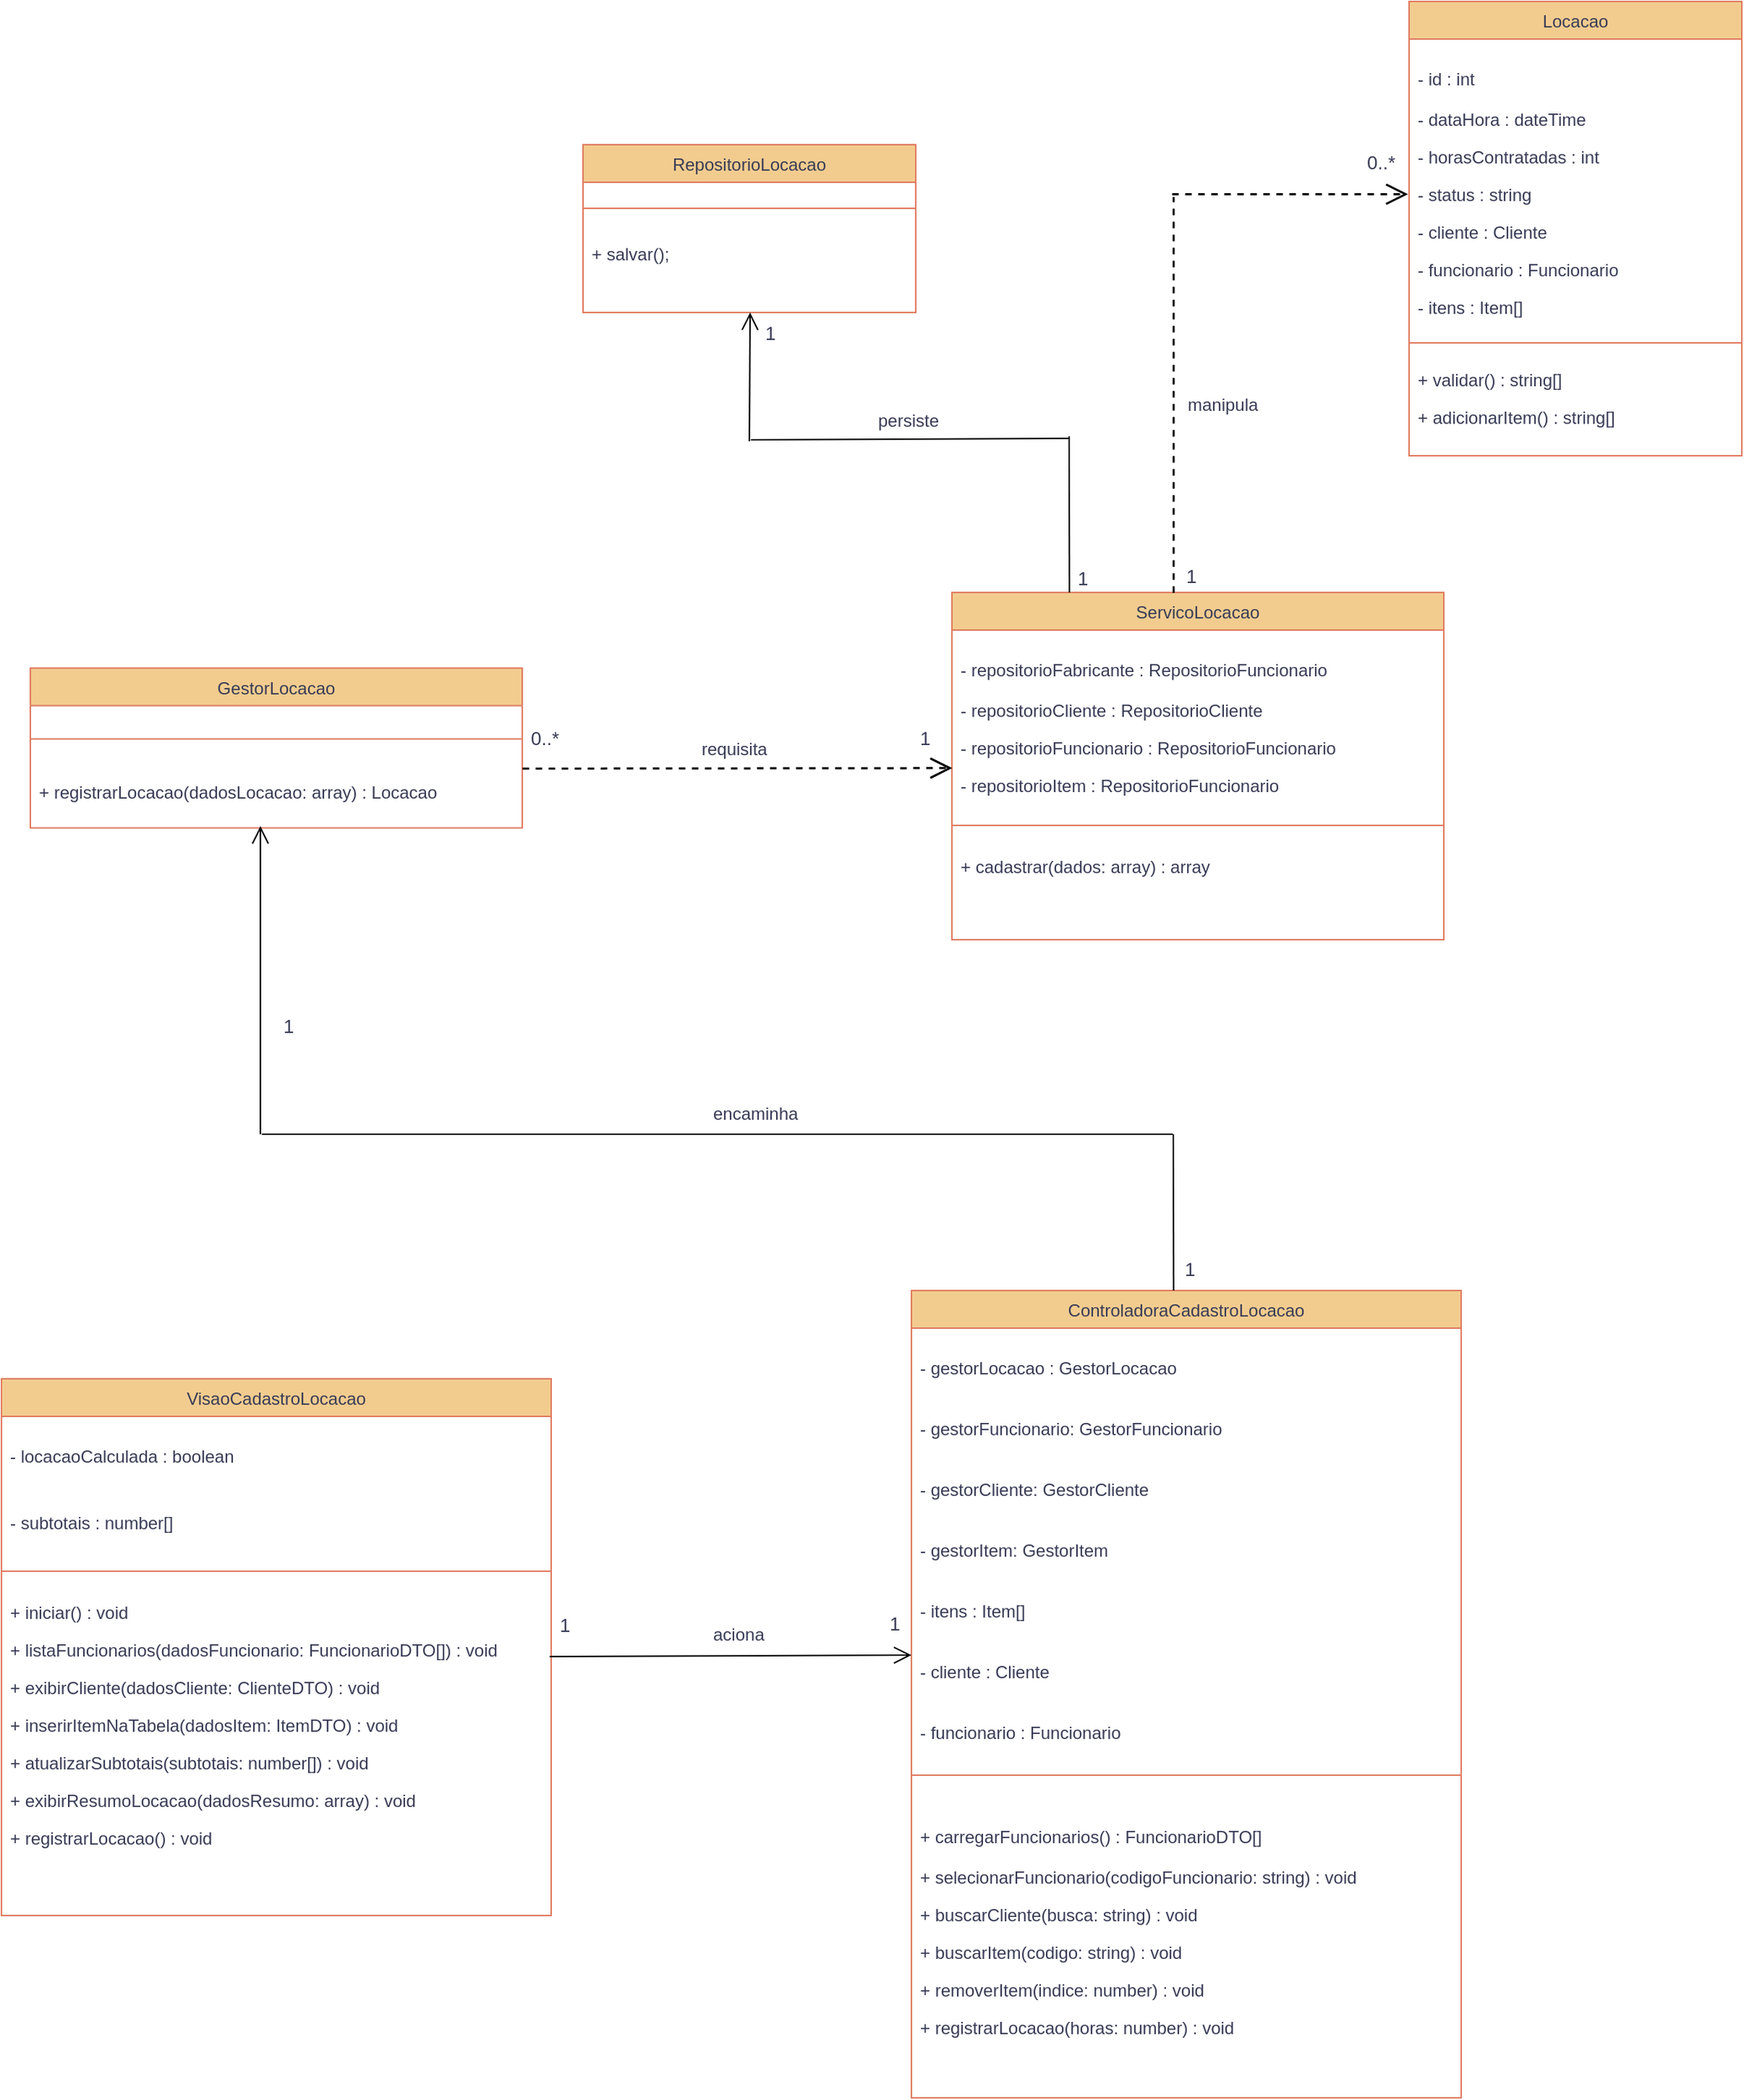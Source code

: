 <mxfile version="27.1.4">
  <diagram id="C5RBs43oDa-KdzZeNtuy" name="Page-1">
    <mxGraphModel dx="983" dy="1687" grid="1" gridSize="18" guides="1" tooltips="1" connect="1" arrows="1" fold="1" page="1" pageScale="1" pageWidth="827" pageHeight="1169" math="0" shadow="0">
      <root>
        <mxCell id="WIyWlLk6GJQsqaUBKTNV-0" />
        <mxCell id="WIyWlLk6GJQsqaUBKTNV-1" parent="WIyWlLk6GJQsqaUBKTNV-0" />
        <mxCell id="kagNfTHLd-AzjVWpu5lo-22" value="RepositorioLocacao" style="swimlane;fontStyle=0;align=center;verticalAlign=top;childLayout=stackLayout;horizontal=1;startSize=26;horizontalStack=0;resizeParent=1;resizeLast=0;collapsible=1;marginBottom=0;rounded=0;shadow=0;strokeWidth=1;labelBackgroundColor=none;fillColor=#F2CC8F;strokeColor=#E07A5F;fontColor=#393C56;perimeterSpacing=0;" parent="WIyWlLk6GJQsqaUBKTNV-1" vertex="1">
          <mxGeometry x="600" y="-504" width="230" height="116" as="geometry">
            <mxRectangle x="230" y="140" width="160" height="26" as="alternateBounds" />
          </mxGeometry>
        </mxCell>
        <mxCell id="kagNfTHLd-AzjVWpu5lo-24" value="" style="line;html=1;strokeWidth=1;align=left;verticalAlign=middle;spacingTop=-1;spacingLeft=3;spacingRight=3;rotatable=1;labelPosition=right;points=[];portConstraint=eastwest;movable=1;resizable=1;deletable=1;editable=1;locked=0;connectable=1;labelBackgroundColor=none;fillColor=#F2CC8F;strokeColor=#E07A5F;fontColor=#393C56;" parent="kagNfTHLd-AzjVWpu5lo-22" vertex="1">
          <mxGeometry y="26" width="230" height="36" as="geometry" />
        </mxCell>
        <mxCell id="kagNfTHLd-AzjVWpu5lo-29" value="+ salvar();" style="text;align=left;verticalAlign=top;spacingLeft=4;spacingRight=4;overflow=hidden;rotatable=0;points=[[0,0.5],[1,0.5]];portConstraint=eastwest;rounded=0;shadow=0;html=0;labelBackgroundColor=none;fontColor=#393C56;" parent="kagNfTHLd-AzjVWpu5lo-22" vertex="1">
          <mxGeometry y="62" width="230" height="44" as="geometry" />
        </mxCell>
        <mxCell id="kagNfTHLd-AzjVWpu5lo-38" value="GestorLocacao" style="swimlane;fontStyle=0;align=center;verticalAlign=top;childLayout=stackLayout;horizontal=1;startSize=26;horizontalStack=0;resizeParent=1;resizeLast=0;collapsible=1;marginBottom=0;rounded=0;shadow=0;strokeWidth=1;labelBackgroundColor=none;fillColor=#F2CC8F;strokeColor=#E07A5F;fontColor=#393C56;perimeterSpacing=0;" parent="WIyWlLk6GJQsqaUBKTNV-1" vertex="1">
          <mxGeometry x="218" y="-142.25" width="340" height="110.5" as="geometry">
            <mxRectangle x="230" y="140" width="160" height="26" as="alternateBounds" />
          </mxGeometry>
        </mxCell>
        <mxCell id="kagNfTHLd-AzjVWpu5lo-40" value="" style="line;html=1;strokeWidth=1;align=left;verticalAlign=middle;spacingTop=-1;spacingLeft=3;spacingRight=3;rotatable=1;labelPosition=right;points=[];portConstraint=eastwest;movable=1;resizable=1;deletable=1;editable=1;locked=0;connectable=1;labelBackgroundColor=none;fillColor=#F2CC8F;strokeColor=#E07A5F;fontColor=#393C56;" parent="kagNfTHLd-AzjVWpu5lo-38" vertex="1">
          <mxGeometry y="26" width="340" height="46" as="geometry" />
        </mxCell>
        <mxCell id="6hpvukDDI9iX6RYFW3JA-12" value="+ registrarLocacao(dadosLocacao: array) : Locacao" style="text;align=left;verticalAlign=top;spacingLeft=4;spacingRight=4;overflow=hidden;rotatable=0;points=[[0,0.5],[1,0.5]];portConstraint=eastwest;rounded=0;shadow=0;html=0;labelBackgroundColor=none;fontColor=#393C56;" parent="kagNfTHLd-AzjVWpu5lo-38" vertex="1">
          <mxGeometry y="72" width="340" height="26" as="geometry" />
        </mxCell>
        <mxCell id="kagNfTHLd-AzjVWpu5lo-48" value="ControladoraCadastroLocacao" style="swimlane;fontStyle=0;align=center;verticalAlign=top;childLayout=stackLayout;horizontal=1;startSize=26;horizontalStack=0;resizeParent=1;resizeLast=0;collapsible=1;marginBottom=0;rounded=0;shadow=0;strokeWidth=1;labelBackgroundColor=none;fillColor=#F2CC8F;strokeColor=#E07A5F;fontColor=#393C56;perimeterSpacing=0;" parent="WIyWlLk6GJQsqaUBKTNV-1" vertex="1">
          <mxGeometry x="827" y="288" width="380" height="558" as="geometry">
            <mxRectangle x="230" y="140" width="160" height="26" as="alternateBounds" />
          </mxGeometry>
        </mxCell>
        <mxCell id="kagNfTHLd-AzjVWpu5lo-49" value="&#xa;- gestorLocacao : GestorLocacao" style="text;align=left;verticalAlign=top;spacingLeft=4;spacingRight=4;overflow=hidden;rotatable=0;points=[[0,0.5],[1,0.5]];portConstraint=eastwest;rounded=0;shadow=0;html=0;labelBackgroundColor=none;fontColor=#393C56;" parent="kagNfTHLd-AzjVWpu5lo-48" vertex="1">
          <mxGeometry y="26" width="380" height="42" as="geometry" />
        </mxCell>
        <mxCell id="97XKhYF0tcPtRtX-NgZ1-0" value="&#xa;- gestorFuncionario: GestorFuncionario" style="text;align=left;verticalAlign=top;spacingLeft=4;spacingRight=4;overflow=hidden;rotatable=0;points=[[0,0.5],[1,0.5]];portConstraint=eastwest;rounded=0;shadow=0;html=0;labelBackgroundColor=none;fontColor=#393C56;" vertex="1" parent="kagNfTHLd-AzjVWpu5lo-48">
          <mxGeometry y="68" width="380" height="42" as="geometry" />
        </mxCell>
        <mxCell id="97XKhYF0tcPtRtX-NgZ1-1" value="&#xa;- gestorCliente: GestorCliente" style="text;align=left;verticalAlign=top;spacingLeft=4;spacingRight=4;overflow=hidden;rotatable=0;points=[[0,0.5],[1,0.5]];portConstraint=eastwest;rounded=0;shadow=0;html=0;labelBackgroundColor=none;fontColor=#393C56;" vertex="1" parent="kagNfTHLd-AzjVWpu5lo-48">
          <mxGeometry y="110" width="380" height="42" as="geometry" />
        </mxCell>
        <mxCell id="97XKhYF0tcPtRtX-NgZ1-2" value="&#xa;- gestorItem: GestorItem" style="text;align=left;verticalAlign=top;spacingLeft=4;spacingRight=4;overflow=hidden;rotatable=0;points=[[0,0.5],[1,0.5]];portConstraint=eastwest;rounded=0;shadow=0;html=0;labelBackgroundColor=none;fontColor=#393C56;" vertex="1" parent="kagNfTHLd-AzjVWpu5lo-48">
          <mxGeometry y="152" width="380" height="42" as="geometry" />
        </mxCell>
        <mxCell id="6hpvukDDI9iX6RYFW3JA-7" value="&#xa;- itens : Item[]" style="text;align=left;verticalAlign=top;spacingLeft=4;spacingRight=4;overflow=hidden;rotatable=0;points=[[0,0.5],[1,0.5]];portConstraint=eastwest;rounded=0;shadow=0;html=0;labelBackgroundColor=none;fontColor=#393C56;" parent="kagNfTHLd-AzjVWpu5lo-48" vertex="1">
          <mxGeometry y="194" width="380" height="42" as="geometry" />
        </mxCell>
        <mxCell id="6hpvukDDI9iX6RYFW3JA-9" value="&#xa;- cliente : Cliente" style="text;align=left;verticalAlign=top;spacingLeft=4;spacingRight=4;overflow=hidden;rotatable=0;points=[[0,0.5],[1,0.5]];portConstraint=eastwest;rounded=0;shadow=0;html=0;labelBackgroundColor=none;fontColor=#393C56;" parent="kagNfTHLd-AzjVWpu5lo-48" vertex="1">
          <mxGeometry y="236" width="380" height="42" as="geometry" />
        </mxCell>
        <mxCell id="6hpvukDDI9iX6RYFW3JA-8" value="&#xa;- funcionario : Funcionario" style="text;align=left;verticalAlign=top;spacingLeft=4;spacingRight=4;overflow=hidden;rotatable=0;points=[[0,0.5],[1,0.5]];portConstraint=eastwest;rounded=0;shadow=0;html=0;labelBackgroundColor=none;fontColor=#393C56;" parent="kagNfTHLd-AzjVWpu5lo-48" vertex="1">
          <mxGeometry y="278" width="380" height="42" as="geometry" />
        </mxCell>
        <mxCell id="kagNfTHLd-AzjVWpu5lo-52" value="" style="line;html=1;strokeWidth=1;align=left;verticalAlign=middle;spacingTop=-1;spacingLeft=3;spacingRight=3;rotatable=1;labelPosition=right;points=[];portConstraint=eastwest;movable=1;resizable=1;deletable=1;editable=1;locked=0;connectable=1;labelBackgroundColor=none;fillColor=#F2CC8F;strokeColor=#E07A5F;fontColor=#393C56;" parent="kagNfTHLd-AzjVWpu5lo-48" vertex="1">
          <mxGeometry y="320" width="380" height="30" as="geometry" />
        </mxCell>
        <mxCell id="6hpvukDDI9iX6RYFW3JA-5" value="&#xa;+ carregarFuncionarios() : FuncionarioDTO[]" style="text;align=left;verticalAlign=top;spacingLeft=4;spacingRight=4;overflow=hidden;rotatable=0;points=[[0,0.5],[1,0.5]];portConstraint=eastwest;rounded=0;shadow=0;html=0;labelBackgroundColor=none;fontColor=#393C56;" parent="kagNfTHLd-AzjVWpu5lo-48" vertex="1">
          <mxGeometry y="350" width="380" height="42" as="geometry" />
        </mxCell>
        <mxCell id="kagNfTHLd-AzjVWpu5lo-59" value="+ selecionarFuncionario(codigoFuncionario: string) : void" style="text;align=left;verticalAlign=top;spacingLeft=4;spacingRight=4;overflow=hidden;rotatable=0;points=[[0,0.5],[1,0.5]];portConstraint=eastwest;rounded=0;shadow=0;html=0;labelBackgroundColor=none;fontColor=#393C56;" parent="kagNfTHLd-AzjVWpu5lo-48" vertex="1">
          <mxGeometry y="392" width="380" height="26" as="geometry" />
        </mxCell>
        <mxCell id="kagNfTHLd-AzjVWpu5lo-53" value="+ buscarCliente(busca: string) : void" style="text;align=left;verticalAlign=top;spacingLeft=4;spacingRight=4;overflow=hidden;rotatable=0;points=[[0,0.5],[1,0.5]];portConstraint=eastwest;rounded=0;shadow=0;html=0;labelBackgroundColor=none;fontColor=#393C56;" parent="kagNfTHLd-AzjVWpu5lo-48" vertex="1">
          <mxGeometry y="418" width="380" height="26" as="geometry" />
        </mxCell>
        <mxCell id="kagNfTHLd-AzjVWpu5lo-54" value="+ buscarItem(codigo: string) : void" style="text;align=left;verticalAlign=top;spacingLeft=4;spacingRight=4;overflow=hidden;rotatable=0;points=[[0,0.5],[1,0.5]];portConstraint=eastwest;rounded=0;shadow=0;html=0;labelBackgroundColor=none;fontColor=#393C56;" parent="kagNfTHLd-AzjVWpu5lo-48" vertex="1">
          <mxGeometry y="444" width="380" height="26" as="geometry" />
        </mxCell>
        <mxCell id="6hpvukDDI9iX6RYFW3JA-10" value="+ removerItem(indice: number) : void" style="text;align=left;verticalAlign=top;spacingLeft=4;spacingRight=4;overflow=hidden;rotatable=0;points=[[0,0.5],[1,0.5]];portConstraint=eastwest;rounded=0;shadow=0;html=0;labelBackgroundColor=none;fontColor=#393C56;" parent="kagNfTHLd-AzjVWpu5lo-48" vertex="1">
          <mxGeometry y="470" width="380" height="26" as="geometry" />
        </mxCell>
        <mxCell id="kagNfTHLd-AzjVWpu5lo-55" value="+ registrarLocacao(horas: number) : void" style="text;align=left;verticalAlign=top;spacingLeft=4;spacingRight=4;overflow=hidden;rotatable=0;points=[[0,0.5],[1,0.5]];portConstraint=eastwest;rounded=0;shadow=0;html=0;labelBackgroundColor=none;fontColor=#393C56;" parent="kagNfTHLd-AzjVWpu5lo-48" vertex="1">
          <mxGeometry y="496" width="380" height="38" as="geometry" />
        </mxCell>
        <mxCell id="kagNfTHLd-AzjVWpu5lo-60" value="VisaoCadastroLocacao" style="swimlane;fontStyle=0;align=center;verticalAlign=top;childLayout=stackLayout;horizontal=1;startSize=26;horizontalStack=0;resizeParent=1;resizeLast=0;collapsible=1;marginBottom=0;rounded=0;shadow=0;strokeWidth=1;labelBackgroundColor=none;fillColor=#F2CC8F;strokeColor=#E07A5F;fontColor=#393C56;perimeterSpacing=0;" parent="WIyWlLk6GJQsqaUBKTNV-1" vertex="1">
          <mxGeometry x="198" y="349" width="380" height="371" as="geometry">
            <mxRectangle x="230" y="140" width="160" height="26" as="alternateBounds" />
          </mxGeometry>
        </mxCell>
        <mxCell id="6hpvukDDI9iX6RYFW3JA-0" value="&#xa;- locacaoCalculada : boolean" style="text;align=left;verticalAlign=top;spacingLeft=4;spacingRight=4;overflow=hidden;rotatable=0;points=[[0,0.5],[1,0.5]];portConstraint=eastwest;rounded=0;shadow=0;html=0;labelBackgroundColor=none;fontColor=#393C56;" parent="kagNfTHLd-AzjVWpu5lo-60" vertex="1">
          <mxGeometry y="26" width="380" height="46" as="geometry" />
        </mxCell>
        <mxCell id="6hpvukDDI9iX6RYFW3JA-1" value="&#xa;- subtotais : number[]" style="text;align=left;verticalAlign=top;spacingLeft=4;spacingRight=4;overflow=hidden;rotatable=0;points=[[0,0.5],[1,0.5]];portConstraint=eastwest;rounded=0;shadow=0;html=0;labelBackgroundColor=none;fontColor=#393C56;" parent="kagNfTHLd-AzjVWpu5lo-60" vertex="1">
          <mxGeometry y="72" width="380" height="46" as="geometry" />
        </mxCell>
        <mxCell id="kagNfTHLd-AzjVWpu5lo-65" value="" style="line;html=1;strokeWidth=1;align=left;verticalAlign=middle;spacingTop=-1;spacingLeft=3;spacingRight=3;rotatable=1;labelPosition=right;points=[];portConstraint=eastwest;movable=1;resizable=1;deletable=1;editable=1;locked=0;connectable=1;labelBackgroundColor=none;fillColor=#F2CC8F;strokeColor=#E07A5F;fontColor=#393C56;" parent="kagNfTHLd-AzjVWpu5lo-60" vertex="1">
          <mxGeometry y="118" width="380" height="30" as="geometry" />
        </mxCell>
        <mxCell id="kagNfTHLd-AzjVWpu5lo-66" value="+ iniciar() : void" style="text;align=left;verticalAlign=top;spacingLeft=4;spacingRight=4;overflow=hidden;rotatable=0;points=[[0,0.5],[1,0.5]];portConstraint=eastwest;rounded=0;shadow=0;html=0;labelBackgroundColor=none;fontColor=#393C56;" parent="kagNfTHLd-AzjVWpu5lo-60" vertex="1">
          <mxGeometry y="148" width="380" height="26" as="geometry" />
        </mxCell>
        <mxCell id="kagNfTHLd-AzjVWpu5lo-68" value="+ listaFuncionarios(dadosFuncionario: FuncionarioDTO[]) : void" style="text;align=left;verticalAlign=top;spacingLeft=4;spacingRight=4;overflow=hidden;rotatable=0;points=[[0,0.5],[1,0.5]];portConstraint=eastwest;rounded=0;shadow=0;html=0;labelBackgroundColor=none;fontColor=#393C56;" parent="kagNfTHLd-AzjVWpu5lo-60" vertex="1">
          <mxGeometry y="174" width="380" height="26" as="geometry" />
        </mxCell>
        <mxCell id="kagNfTHLd-AzjVWpu5lo-67" value="+ exibirCliente(dadosCliente: ClienteDTO) : void" style="text;align=left;verticalAlign=top;spacingLeft=4;spacingRight=4;overflow=hidden;rotatable=0;points=[[0,0.5],[1,0.5]];portConstraint=eastwest;rounded=0;shadow=0;html=0;labelBackgroundColor=none;fontColor=#393C56;" parent="kagNfTHLd-AzjVWpu5lo-60" vertex="1">
          <mxGeometry y="200" width="380" height="26" as="geometry" />
        </mxCell>
        <mxCell id="kagNfTHLd-AzjVWpu5lo-69" value="+ inserirItemNaTabela(dadosItem: ItemDTO) : void" style="text;align=left;verticalAlign=top;spacingLeft=4;spacingRight=4;overflow=hidden;rotatable=0;points=[[0,0.5],[1,0.5]];portConstraint=eastwest;rounded=0;shadow=0;html=0;labelBackgroundColor=none;fontColor=#393C56;" parent="kagNfTHLd-AzjVWpu5lo-60" vertex="1">
          <mxGeometry y="226" width="380" height="26" as="geometry" />
        </mxCell>
        <mxCell id="6hpvukDDI9iX6RYFW3JA-2" value="+ atualizarSubtotais(subtotais: number[]) : void" style="text;align=left;verticalAlign=top;spacingLeft=4;spacingRight=4;overflow=hidden;rotatable=0;points=[[0,0.5],[1,0.5]];portConstraint=eastwest;rounded=0;shadow=0;html=0;labelBackgroundColor=none;fontColor=#393C56;" parent="kagNfTHLd-AzjVWpu5lo-60" vertex="1">
          <mxGeometry y="252" width="380" height="26" as="geometry" />
        </mxCell>
        <mxCell id="6hpvukDDI9iX6RYFW3JA-3" value="+ exibirResumoLocacao(dadosResumo: array) : void" style="text;align=left;verticalAlign=top;spacingLeft=4;spacingRight=4;overflow=hidden;rotatable=0;points=[[0,0.5],[1,0.5]];portConstraint=eastwest;rounded=0;shadow=0;html=0;labelBackgroundColor=none;fontColor=#393C56;" parent="kagNfTHLd-AzjVWpu5lo-60" vertex="1">
          <mxGeometry y="278" width="380" height="26" as="geometry" />
        </mxCell>
        <mxCell id="6hpvukDDI9iX6RYFW3JA-4" value="+ registrarLocacao() : void" style="text;align=left;verticalAlign=top;spacingLeft=4;spacingRight=4;overflow=hidden;rotatable=0;points=[[0,0.5],[1,0.5]];portConstraint=eastwest;rounded=0;shadow=0;html=0;labelBackgroundColor=none;fontColor=#393C56;" parent="kagNfTHLd-AzjVWpu5lo-60" vertex="1">
          <mxGeometry y="304" width="380" height="26" as="geometry" />
        </mxCell>
        <mxCell id="kagNfTHLd-AzjVWpu5lo-114" value="" style="endArrow=none;html=1;rounded=0;endFill=0;exitX=0.5;exitY=0;exitDx=0;exitDy=0;endSize=10;startFill=0;" parent="WIyWlLk6GJQsqaUBKTNV-1" edge="1">
          <mxGeometry width="50" height="50" relative="1" as="geometry">
            <mxPoint x="1008.23" y="288" as="sourcePoint" />
            <mxPoint x="1008" y="180" as="targetPoint" />
          </mxGeometry>
        </mxCell>
        <mxCell id="teHVdfIoACIgiHQUZxr0-27" value="1" style="text;align=left;verticalAlign=top;spacingLeft=4;spacingRight=4;overflow=hidden;rotatable=0;points=[[0,0.5],[1,0.5]];portConstraint=eastwest;rounded=0;shadow=0;html=0;labelBackgroundColor=none;fontColor=#393C56;fontSize=13;" parent="WIyWlLk6GJQsqaUBKTNV-1" vertex="1">
          <mxGeometry x="578" y="505" width="18" height="26" as="geometry" />
        </mxCell>
        <mxCell id="teHVdfIoACIgiHQUZxr0-35" value="1" style="text;align=left;verticalAlign=top;spacingLeft=4;spacingRight=4;overflow=hidden;rotatable=0;points=[[0,0.5],[1,0.5]];portConstraint=eastwest;rounded=0;shadow=0;html=0;labelBackgroundColor=none;fontColor=#393C56;fontSize=13;" parent="WIyWlLk6GJQsqaUBKTNV-1" vertex="1">
          <mxGeometry x="806" y="504" width="24" height="26" as="geometry" />
        </mxCell>
        <mxCell id="teHVdfIoACIgiHQUZxr0-36" value="aciona" style="text;align=left;verticalAlign=top;spacingLeft=4;spacingRight=4;overflow=hidden;rotatable=0;points=[[0,0.5],[1,0.5]];portConstraint=eastwest;rounded=0;shadow=0;html=0;labelBackgroundColor=none;fontColor=#393C56;" parent="WIyWlLk6GJQsqaUBKTNV-1" vertex="1">
          <mxGeometry x="684" y="512" width="54" height="26" as="geometry" />
        </mxCell>
        <mxCell id="6PMQrMNQSTVx5noMZmWa-0" value="Locacao" style="swimlane;fontStyle=0;align=center;verticalAlign=top;childLayout=stackLayout;horizontal=1;startSize=26;horizontalStack=0;resizeParent=1;resizeLast=0;collapsible=1;marginBottom=0;rounded=0;shadow=0;strokeWidth=1;labelBackgroundColor=none;fillColor=#F2CC8F;strokeColor=#E07A5F;fontColor=#393C56;" parent="WIyWlLk6GJQsqaUBKTNV-1" vertex="1">
          <mxGeometry x="1171" y="-603" width="230" height="314" as="geometry">
            <mxRectangle x="550" y="140" width="160" height="26" as="alternateBounds" />
          </mxGeometry>
        </mxCell>
        <mxCell id="6PMQrMNQSTVx5noMZmWa-1" value="&#xa;- id : int" style="text;align=left;verticalAlign=top;spacingLeft=4;spacingRight=4;overflow=hidden;rotatable=0;points=[[0,0.5],[1,0.5]];portConstraint=eastwest;rounded=0;shadow=0;html=0;labelBackgroundColor=none;fontColor=#393C56;" parent="6PMQrMNQSTVx5noMZmWa-0" vertex="1">
          <mxGeometry y="26" width="230" height="42" as="geometry" />
        </mxCell>
        <mxCell id="6PMQrMNQSTVx5noMZmWa-2" value="- dataHora : dateTime" style="text;align=left;verticalAlign=top;spacingLeft=4;spacingRight=4;overflow=hidden;rotatable=0;points=[[0,0.5],[1,0.5]];portConstraint=eastwest;rounded=0;shadow=0;html=0;labelBackgroundColor=none;fontColor=#393C56;" parent="6PMQrMNQSTVx5noMZmWa-0" vertex="1">
          <mxGeometry y="68" width="230" height="26" as="geometry" />
        </mxCell>
        <mxCell id="6PMQrMNQSTVx5noMZmWa-3" value="- horasContratadas : int" style="text;align=left;verticalAlign=top;spacingLeft=4;spacingRight=4;overflow=hidden;rotatable=0;points=[[0,0.5],[1,0.5]];portConstraint=eastwest;rounded=0;shadow=0;html=0;labelBackgroundColor=none;fontColor=#393C56;" parent="6PMQrMNQSTVx5noMZmWa-0" vertex="1">
          <mxGeometry y="94" width="230" height="26" as="geometry" />
        </mxCell>
        <mxCell id="6PMQrMNQSTVx5noMZmWa-7" value="- status : string" style="text;align=left;verticalAlign=top;spacingLeft=4;spacingRight=4;overflow=hidden;rotatable=0;points=[[0,0.5],[1,0.5]];portConstraint=eastwest;rounded=0;shadow=0;html=0;labelBackgroundColor=none;fontColor=#393C56;" parent="6PMQrMNQSTVx5noMZmWa-0" vertex="1">
          <mxGeometry y="120" width="230" height="26" as="geometry" />
        </mxCell>
        <mxCell id="6PMQrMNQSTVx5noMZmWa-5" value="- cliente : Cliente" style="text;align=left;verticalAlign=top;spacingLeft=4;spacingRight=4;overflow=hidden;rotatable=0;points=[[0,0.5],[1,0.5]];portConstraint=eastwest;rounded=0;shadow=0;html=0;labelBackgroundColor=none;fontColor=#393C56;" parent="6PMQrMNQSTVx5noMZmWa-0" vertex="1">
          <mxGeometry y="146" width="230" height="26" as="geometry" />
        </mxCell>
        <mxCell id="6PMQrMNQSTVx5noMZmWa-6" value="- funcionario : Funcionario" style="text;align=left;verticalAlign=top;spacingLeft=4;spacingRight=4;overflow=hidden;rotatable=0;points=[[0,0.5],[1,0.5]];portConstraint=eastwest;rounded=0;shadow=0;html=0;labelBackgroundColor=none;fontColor=#393C56;" parent="6PMQrMNQSTVx5noMZmWa-0" vertex="1">
          <mxGeometry y="172" width="230" height="26" as="geometry" />
        </mxCell>
        <mxCell id="6PMQrMNQSTVx5noMZmWa-9" value="- itens : Item[]" style="text;align=left;verticalAlign=top;spacingLeft=4;spacingRight=4;overflow=hidden;rotatable=0;points=[[0,0.5],[1,0.5]];portConstraint=eastwest;rounded=0;shadow=0;html=0;labelBackgroundColor=none;fontColor=#393C56;" parent="6PMQrMNQSTVx5noMZmWa-0" vertex="1">
          <mxGeometry y="198" width="230" height="26" as="geometry" />
        </mxCell>
        <mxCell id="6PMQrMNQSTVx5noMZmWa-8" value="" style="line;html=1;strokeWidth=1;align=left;verticalAlign=middle;spacingTop=-1;spacingLeft=3;spacingRight=3;rotatable=0;labelPosition=right;points=[];portConstraint=eastwest;labelBackgroundColor=none;fillColor=#F2CC8F;strokeColor=#E07A5F;fontColor=#393C56;" parent="6PMQrMNQSTVx5noMZmWa-0" vertex="1">
          <mxGeometry y="224" width="230" height="24" as="geometry" />
        </mxCell>
        <mxCell id="6PMQrMNQSTVx5noMZmWa-12" value="+ validar() : string[]" style="text;align=left;verticalAlign=top;spacingLeft=4;spacingRight=4;overflow=hidden;rotatable=0;points=[[0,0.5],[1,0.5]];portConstraint=eastwest;rounded=0;shadow=0;html=0;labelBackgroundColor=none;fontColor=#393C56;" parent="6PMQrMNQSTVx5noMZmWa-0" vertex="1">
          <mxGeometry y="248" width="230" height="26" as="geometry" />
        </mxCell>
        <mxCell id="6PMQrMNQSTVx5noMZmWa-11" value="+ adicionarItem() : string[]" style="text;align=left;verticalAlign=top;spacingLeft=4;spacingRight=4;overflow=hidden;rotatable=0;points=[[0,0.5],[1,0.5]];portConstraint=eastwest;rounded=0;shadow=0;html=0;labelBackgroundColor=none;fontColor=#393C56;" parent="6PMQrMNQSTVx5noMZmWa-0" vertex="1">
          <mxGeometry y="274" width="230" height="26" as="geometry" />
        </mxCell>
        <mxCell id="6PMQrMNQSTVx5noMZmWa-13" value="" style="endArrow=open;html=1;rounded=0;endFill=0;jumpSize=9;endSize=10;" parent="WIyWlLk6GJQsqaUBKTNV-1" edge="1">
          <mxGeometry width="50" height="50" relative="1" as="geometry">
            <mxPoint x="577" y="541" as="sourcePoint" />
            <mxPoint x="827" y="540" as="targetPoint" />
          </mxGeometry>
        </mxCell>
        <mxCell id="6PMQrMNQSTVx5noMZmWa-15" value="" style="endArrow=none;html=1;rounded=0;endFill=0;endSize=10;startFill=0;" parent="WIyWlLk6GJQsqaUBKTNV-1" edge="1">
          <mxGeometry width="50" height="50" relative="1" as="geometry">
            <mxPoint x="378" y="180" as="sourcePoint" />
            <mxPoint x="1007.77" y="180" as="targetPoint" />
          </mxGeometry>
        </mxCell>
        <mxCell id="6PMQrMNQSTVx5noMZmWa-16" value="" style="endArrow=open;html=1;rounded=0;endFill=0;endSize=10;startFill=0;" parent="WIyWlLk6GJQsqaUBKTNV-1" edge="1">
          <mxGeometry width="50" height="50" relative="1" as="geometry">
            <mxPoint x="377" y="180" as="sourcePoint" />
            <mxPoint x="377" y="-33" as="targetPoint" />
          </mxGeometry>
        </mxCell>
        <mxCell id="6PMQrMNQSTVx5noMZmWa-17" value="encaminha" style="text;align=left;verticalAlign=top;spacingLeft=4;spacingRight=4;overflow=hidden;rotatable=0;points=[[0,0.5],[1,0.5]];portConstraint=eastwest;rounded=0;shadow=0;html=0;labelBackgroundColor=none;fontColor=#393C56;" parent="WIyWlLk6GJQsqaUBKTNV-1" vertex="1">
          <mxGeometry x="684" y="152" width="72" height="26" as="geometry" />
        </mxCell>
        <mxCell id="6PMQrMNQSTVx5noMZmWa-18" value="1" style="text;align=left;verticalAlign=top;spacingLeft=4;spacingRight=4;overflow=hidden;rotatable=0;points=[[0,0.5],[1,0.5]];portConstraint=eastwest;rounded=0;shadow=0;html=0;labelBackgroundColor=none;fontColor=#393C56;fontSize=13;" parent="WIyWlLk6GJQsqaUBKTNV-1" vertex="1">
          <mxGeometry x="387" y="91" width="24" height="26" as="geometry" />
        </mxCell>
        <mxCell id="6PMQrMNQSTVx5noMZmWa-19" value="1" style="text;align=left;verticalAlign=top;spacingLeft=4;spacingRight=4;overflow=hidden;rotatable=0;points=[[0,0.5],[1,0.5]];portConstraint=eastwest;rounded=0;shadow=0;html=0;labelBackgroundColor=none;fontColor=#393C56;fontSize=13;" parent="WIyWlLk6GJQsqaUBKTNV-1" vertex="1">
          <mxGeometry x="1010" y="259" width="24" height="26" as="geometry" />
        </mxCell>
        <mxCell id="6PMQrMNQSTVx5noMZmWa-20" value="ServicoLocacao" style="swimlane;fontStyle=0;align=center;verticalAlign=top;childLayout=stackLayout;horizontal=1;startSize=26;horizontalStack=0;resizeParent=1;resizeLast=0;collapsible=1;marginBottom=0;rounded=0;shadow=0;strokeWidth=1;labelBackgroundColor=none;fillColor=#F2CC8F;strokeColor=#E07A5F;fontColor=#393C56;perimeterSpacing=0;" parent="WIyWlLk6GJQsqaUBKTNV-1" vertex="1">
          <mxGeometry x="855" y="-194.5" width="340" height="240" as="geometry">
            <mxRectangle x="230" y="140" width="160" height="26" as="alternateBounds" />
          </mxGeometry>
        </mxCell>
        <mxCell id="6PMQrMNQSTVx5noMZmWa-32" value="&#xa;- repositorioFabricante : RepositorioFuncionario" style="text;align=left;verticalAlign=top;spacingLeft=4;spacingRight=4;overflow=hidden;rotatable=0;points=[[0,0.5],[1,0.5]];portConstraint=eastwest;rounded=0;shadow=0;html=0;labelBackgroundColor=none;fontColor=#393C56;" parent="6PMQrMNQSTVx5noMZmWa-20" vertex="1">
          <mxGeometry y="26" width="340" height="42" as="geometry" />
        </mxCell>
        <mxCell id="6PMQrMNQSTVx5noMZmWa-22" value="- repositorioCliente : RepositorioCliente" style="text;align=left;verticalAlign=top;spacingLeft=4;spacingRight=4;overflow=hidden;rotatable=0;points=[[0,0.5],[1,0.5]];portConstraint=eastwest;rounded=0;shadow=0;html=0;labelBackgroundColor=none;fontColor=#393C56;" parent="6PMQrMNQSTVx5noMZmWa-20" vertex="1">
          <mxGeometry y="68" width="340" height="26" as="geometry" />
        </mxCell>
        <mxCell id="6PMQrMNQSTVx5noMZmWa-23" value="- repositorioFuncionario : RepositorioFuncionario" style="text;align=left;verticalAlign=top;spacingLeft=4;spacingRight=4;overflow=hidden;rotatable=0;points=[[0,0.5],[1,0.5]];portConstraint=eastwest;rounded=0;shadow=0;html=0;labelBackgroundColor=none;fontColor=#393C56;" parent="6PMQrMNQSTVx5noMZmWa-20" vertex="1">
          <mxGeometry y="94" width="340" height="26" as="geometry" />
        </mxCell>
        <mxCell id="6PMQrMNQSTVx5noMZmWa-31" value="- repositorioItem : RepositorioFuncionario" style="text;align=left;verticalAlign=top;spacingLeft=4;spacingRight=4;overflow=hidden;rotatable=0;points=[[0,0.5],[1,0.5]];portConstraint=eastwest;rounded=0;shadow=0;html=0;labelBackgroundColor=none;fontColor=#393C56;" parent="6PMQrMNQSTVx5noMZmWa-20" vertex="1">
          <mxGeometry y="120" width="340" height="26" as="geometry" />
        </mxCell>
        <mxCell id="6PMQrMNQSTVx5noMZmWa-24" value="" style="line;html=1;strokeWidth=1;align=left;verticalAlign=middle;spacingTop=-1;spacingLeft=3;spacingRight=3;rotatable=1;labelPosition=right;points=[];portConstraint=eastwest;movable=1;resizable=1;deletable=1;editable=1;locked=0;connectable=1;labelBackgroundColor=none;fillColor=#F2CC8F;strokeColor=#E07A5F;fontColor=#393C56;" parent="6PMQrMNQSTVx5noMZmWa-20" vertex="1">
          <mxGeometry y="146" width="340" height="30" as="geometry" />
        </mxCell>
        <mxCell id="6PMQrMNQSTVx5noMZmWa-25" value="+ cadastrar(dados: array) : array" style="text;align=left;verticalAlign=top;spacingLeft=4;spacingRight=4;overflow=hidden;rotatable=0;points=[[0,0.5],[1,0.5]];portConstraint=eastwest;rounded=0;shadow=0;html=0;labelBackgroundColor=none;fontColor=#393C56;" parent="6PMQrMNQSTVx5noMZmWa-20" vertex="1">
          <mxGeometry y="176" width="340" height="26" as="geometry" />
        </mxCell>
        <mxCell id="6PMQrMNQSTVx5noMZmWa-33" value="" style="endArrow=open;html=1;rounded=0;endFill=0;jumpSize=9;endSize=12;dashed=1;entryX=0;entryY=0.894;entryDx=0;entryDy=0;entryPerimeter=0;strokeWidth=1.5;startSize=3;targetPerimeterSpacing=0;sourcePerimeterSpacing=3;" parent="WIyWlLk6GJQsqaUBKTNV-1" edge="1">
          <mxGeometry width="50" height="50" relative="1" as="geometry">
            <mxPoint x="558" y="-73" as="sourcePoint" />
            <mxPoint x="855.0" y="-73.346" as="targetPoint" />
          </mxGeometry>
        </mxCell>
        <mxCell id="6PMQrMNQSTVx5noMZmWa-34" value="requisita" style="text;align=left;verticalAlign=top;spacingLeft=4;spacingRight=4;overflow=hidden;rotatable=0;points=[[0,0.5],[1,0.5]];portConstraint=eastwest;rounded=0;shadow=0;html=0;labelBackgroundColor=none;fontColor=#393C56;" parent="WIyWlLk6GJQsqaUBKTNV-1" vertex="1">
          <mxGeometry x="676" y="-100" width="62" height="26" as="geometry" />
        </mxCell>
        <mxCell id="6PMQrMNQSTVx5noMZmWa-35" value="0..*" style="text;align=left;verticalAlign=top;spacingLeft=4;spacingRight=4;overflow=hidden;rotatable=0;points=[[0,0.5],[1,0.5]];portConstraint=eastwest;rounded=0;shadow=0;html=0;labelBackgroundColor=none;fontColor=#393C56;strokeWidth=1;perimeterSpacing=0;spacing=2;fontSize=13;" parent="WIyWlLk6GJQsqaUBKTNV-1" vertex="1">
          <mxGeometry x="558" y="-108" width="35" height="26" as="geometry" />
        </mxCell>
        <mxCell id="6PMQrMNQSTVx5noMZmWa-36" value="1" style="text;align=left;verticalAlign=top;spacingLeft=4;spacingRight=4;overflow=hidden;rotatable=0;points=[[0,0.5],[1,0.5]];portConstraint=eastwest;rounded=0;shadow=0;html=0;labelBackgroundColor=none;fontColor=#393C56;fontSize=13;" parent="WIyWlLk6GJQsqaUBKTNV-1" vertex="1">
          <mxGeometry x="827" y="-108" width="24" height="26" as="geometry" />
        </mxCell>
        <mxCell id="6PMQrMNQSTVx5noMZmWa-37" value="" style="endArrow=none;html=1;rounded=0;endFill=0;jumpSize=9;endSize=12;dashed=1;strokeWidth=1.5;startSize=3;targetPerimeterSpacing=0;sourcePerimeterSpacing=3;startFill=0;" parent="WIyWlLk6GJQsqaUBKTNV-1" edge="1">
          <mxGeometry width="50" height="50" relative="1" as="geometry">
            <mxPoint x="1008" y="-194.504" as="sourcePoint" />
            <mxPoint x="1008" y="-468" as="targetPoint" />
          </mxGeometry>
        </mxCell>
        <mxCell id="6PMQrMNQSTVx5noMZmWa-38" value="" style="endArrow=open;html=1;rounded=0;endFill=0;jumpSize=9;endSize=12;dashed=1;strokeWidth=1.5;startSize=3;targetPerimeterSpacing=0;sourcePerimeterSpacing=3;" parent="WIyWlLk6GJQsqaUBKTNV-1" edge="1">
          <mxGeometry width="50" height="50" relative="1" as="geometry">
            <mxPoint x="1007" y="-470" as="sourcePoint" />
            <mxPoint x="1170" y="-470" as="targetPoint" />
          </mxGeometry>
        </mxCell>
        <mxCell id="6PMQrMNQSTVx5noMZmWa-39" value="" style="endArrow=none;html=1;rounded=0;endFill=0;exitX=0.5;exitY=0;exitDx=0;exitDy=0;endSize=10;startFill=0;" parent="WIyWlLk6GJQsqaUBKTNV-1" edge="1">
          <mxGeometry width="50" height="50" relative="1" as="geometry">
            <mxPoint x="936.23" y="-194.5" as="sourcePoint" />
            <mxPoint x="936" y="-302.5" as="targetPoint" />
          </mxGeometry>
        </mxCell>
        <mxCell id="6PMQrMNQSTVx5noMZmWa-40" value="" style="endArrow=none;html=1;rounded=0;endFill=0;endSize=10;startFill=0;" parent="WIyWlLk6GJQsqaUBKTNV-1" edge="1">
          <mxGeometry width="50" height="50" relative="1" as="geometry">
            <mxPoint x="716" y="-300" as="sourcePoint" />
            <mxPoint x="935.77" y="-301" as="targetPoint" />
          </mxGeometry>
        </mxCell>
        <mxCell id="6PMQrMNQSTVx5noMZmWa-41" value="" style="endArrow=open;html=1;rounded=0;endFill=0;endSize=10;startFill=0;" parent="WIyWlLk6GJQsqaUBKTNV-1" edge="1">
          <mxGeometry width="50" height="50" relative="1" as="geometry">
            <mxPoint x="715" y="-299" as="sourcePoint" />
            <mxPoint x="715.5" y="-388" as="targetPoint" />
          </mxGeometry>
        </mxCell>
        <mxCell id="6PMQrMNQSTVx5noMZmWa-42" value="manipula" style="text;align=left;verticalAlign=top;spacingLeft=4;spacingRight=4;overflow=hidden;rotatable=0;points=[[0,0.5],[1,0.5]];portConstraint=eastwest;rounded=0;shadow=0;html=0;labelBackgroundColor=none;fontColor=#393C56;" parent="WIyWlLk6GJQsqaUBKTNV-1" vertex="1">
          <mxGeometry x="1012" y="-338" width="69" height="26" as="geometry" />
        </mxCell>
        <mxCell id="6PMQrMNQSTVx5noMZmWa-43" value="1" style="text;align=left;verticalAlign=top;spacingLeft=4;spacingRight=4;overflow=hidden;rotatable=0;points=[[0,0.5],[1,0.5]];portConstraint=eastwest;rounded=0;shadow=0;html=0;labelBackgroundColor=none;fontColor=#393C56;fontSize=13;" parent="WIyWlLk6GJQsqaUBKTNV-1" vertex="1">
          <mxGeometry x="1011" y="-220" width="24" height="26" as="geometry" />
        </mxCell>
        <mxCell id="6PMQrMNQSTVx5noMZmWa-44" value="0..*" style="text;align=left;verticalAlign=top;spacingLeft=4;spacingRight=4;overflow=hidden;rotatable=0;points=[[0,0.5],[1,0.5]];portConstraint=eastwest;rounded=0;shadow=0;html=0;labelBackgroundColor=none;fontColor=#393C56;strokeWidth=1;perimeterSpacing=0;spacing=2;fontSize=13;" parent="WIyWlLk6GJQsqaUBKTNV-1" vertex="1">
          <mxGeometry x="1136" y="-506" width="35" height="26" as="geometry" />
        </mxCell>
        <mxCell id="6PMQrMNQSTVx5noMZmWa-45" value="persiste" style="text;align=left;verticalAlign=top;spacingLeft=4;spacingRight=4;overflow=hidden;rotatable=0;points=[[0,0.5],[1,0.5]];portConstraint=eastwest;rounded=0;shadow=0;html=0;labelBackgroundColor=none;fontColor=#393C56;" parent="WIyWlLk6GJQsqaUBKTNV-1" vertex="1">
          <mxGeometry x="798" y="-327" width="62" height="26" as="geometry" />
        </mxCell>
        <mxCell id="6PMQrMNQSTVx5noMZmWa-46" value="1" style="text;align=left;verticalAlign=top;spacingLeft=4;spacingRight=4;overflow=hidden;rotatable=0;points=[[0,0.5],[1,0.5]];portConstraint=eastwest;rounded=0;shadow=0;html=0;labelBackgroundColor=none;fontColor=#393C56;fontSize=13;" parent="WIyWlLk6GJQsqaUBKTNV-1" vertex="1">
          <mxGeometry x="936" y="-218.5" width="24" height="26" as="geometry" />
        </mxCell>
        <mxCell id="6PMQrMNQSTVx5noMZmWa-47" value="1" style="text;align=left;verticalAlign=top;spacingLeft=4;spacingRight=4;overflow=hidden;rotatable=0;points=[[0,0.5],[1,0.5]];portConstraint=eastwest;rounded=0;shadow=0;html=0;labelBackgroundColor=none;fontColor=#393C56;fontSize=13;" parent="WIyWlLk6GJQsqaUBKTNV-1" vertex="1">
          <mxGeometry x="720" y="-388" width="24" height="26" as="geometry" />
        </mxCell>
      </root>
    </mxGraphModel>
  </diagram>
</mxfile>
